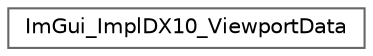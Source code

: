 digraph "类继承关系图"
{
 // LATEX_PDF_SIZE
  bgcolor="transparent";
  edge [fontname=Helvetica,fontsize=10,labelfontname=Helvetica,labelfontsize=10];
  node [fontname=Helvetica,fontsize=10,shape=box,height=0.2,width=0.4];
  rankdir="LR";
  Node0 [id="Node000000",label="ImGui_ImplDX10_ViewportData",height=0.2,width=0.4,color="grey40", fillcolor="white", style="filled",URL="$struct_im_gui___impl_d_x10___viewport_data.html",tooltip=" "];
}

